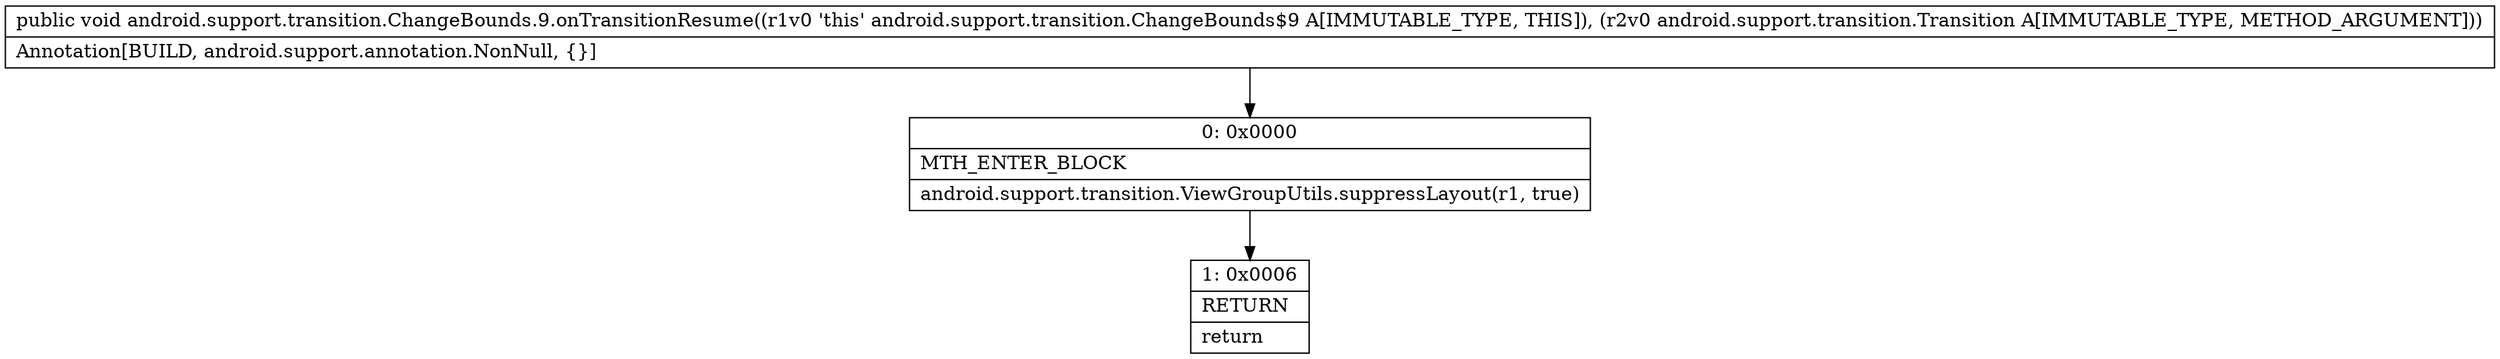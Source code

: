 digraph "CFG forandroid.support.transition.ChangeBounds.9.onTransitionResume(Landroid\/support\/transition\/Transition;)V" {
Node_0 [shape=record,label="{0\:\ 0x0000|MTH_ENTER_BLOCK\l|android.support.transition.ViewGroupUtils.suppressLayout(r1, true)\l}"];
Node_1 [shape=record,label="{1\:\ 0x0006|RETURN\l|return\l}"];
MethodNode[shape=record,label="{public void android.support.transition.ChangeBounds.9.onTransitionResume((r1v0 'this' android.support.transition.ChangeBounds$9 A[IMMUTABLE_TYPE, THIS]), (r2v0 android.support.transition.Transition A[IMMUTABLE_TYPE, METHOD_ARGUMENT]))  | Annotation[BUILD, android.support.annotation.NonNull, \{\}]\l}"];
MethodNode -> Node_0;
Node_0 -> Node_1;
}

